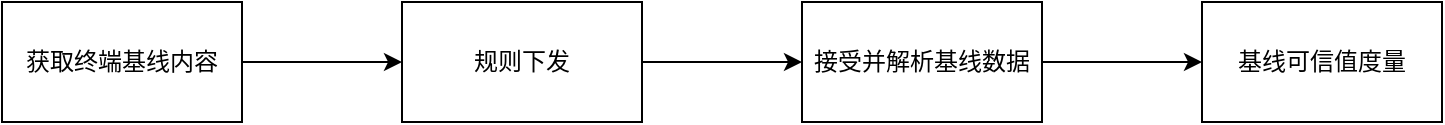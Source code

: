 <mxfile version="24.0.5" type="github">
  <diagram name="第 1 页" id="wJ-FVqo-nUvFWNCGbEWb">
    <mxGraphModel dx="941" dy="479" grid="1" gridSize="10" guides="1" tooltips="1" connect="1" arrows="1" fold="1" page="1" pageScale="1" pageWidth="827" pageHeight="1169" math="0" shadow="0">
      <root>
        <mxCell id="0" />
        <mxCell id="1" parent="0" />
        <mxCell id="fBjf3GSFb1cSY-rgAVEU-5" value="" style="edgeStyle=orthogonalEdgeStyle;rounded=0;orthogonalLoop=1;jettySize=auto;html=1;" edge="1" parent="1" source="fBjf3GSFb1cSY-rgAVEU-1" target="fBjf3GSFb1cSY-rgAVEU-2">
          <mxGeometry relative="1" as="geometry" />
        </mxCell>
        <mxCell id="fBjf3GSFb1cSY-rgAVEU-1" value="获取终端基线内容" style="rounded=0;whiteSpace=wrap;html=1;" vertex="1" parent="1">
          <mxGeometry x="40" y="340" width="120" height="60" as="geometry" />
        </mxCell>
        <mxCell id="fBjf3GSFb1cSY-rgAVEU-6" value="" style="edgeStyle=orthogonalEdgeStyle;rounded=0;orthogonalLoop=1;jettySize=auto;html=1;" edge="1" parent="1" source="fBjf3GSFb1cSY-rgAVEU-2" target="fBjf3GSFb1cSY-rgAVEU-3">
          <mxGeometry relative="1" as="geometry" />
        </mxCell>
        <mxCell id="fBjf3GSFb1cSY-rgAVEU-2" value="规则下发" style="rounded=0;whiteSpace=wrap;html=1;" vertex="1" parent="1">
          <mxGeometry x="240" y="340" width="120" height="60" as="geometry" />
        </mxCell>
        <mxCell id="fBjf3GSFb1cSY-rgAVEU-7" value="" style="edgeStyle=orthogonalEdgeStyle;rounded=0;orthogonalLoop=1;jettySize=auto;html=1;" edge="1" parent="1" source="fBjf3GSFb1cSY-rgAVEU-3" target="fBjf3GSFb1cSY-rgAVEU-4">
          <mxGeometry relative="1" as="geometry" />
        </mxCell>
        <mxCell id="fBjf3GSFb1cSY-rgAVEU-3" value="接受并解析基线数据" style="rounded=0;whiteSpace=wrap;html=1;" vertex="1" parent="1">
          <mxGeometry x="440" y="340" width="120" height="60" as="geometry" />
        </mxCell>
        <mxCell id="fBjf3GSFb1cSY-rgAVEU-4" value="基线可信值度量" style="rounded=0;whiteSpace=wrap;html=1;" vertex="1" parent="1">
          <mxGeometry x="640" y="340" width="120" height="60" as="geometry" />
        </mxCell>
      </root>
    </mxGraphModel>
  </diagram>
</mxfile>
